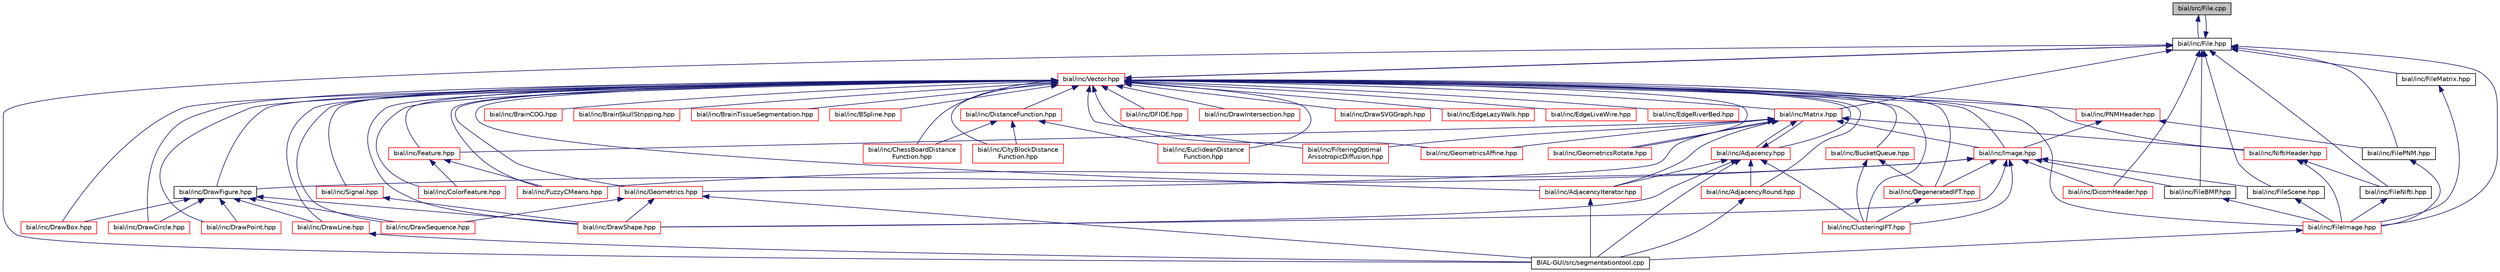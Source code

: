 digraph "bial/src/File.cpp"
{
  edge [fontname="Helvetica",fontsize="10",labelfontname="Helvetica",labelfontsize="10"];
  node [fontname="Helvetica",fontsize="10",shape=record];
  Node1 [label="bial/src/File.cpp",height=0.2,width=0.4,color="black", fillcolor="grey75", style="filled", fontcolor="black"];
  Node1 -> Node2 [dir="back",color="midnightblue",fontsize="10",style="solid",fontname="Helvetica"];
  Node2 [label="bial/inc/File.hpp",height=0.2,width=0.4,color="black", fillcolor="white", style="filled",URL="$_file_8hpp.html"];
  Node2 -> Node3 [dir="back",color="midnightblue",fontsize="10",style="solid",fontname="Helvetica"];
  Node3 [label="bial/inc/Vector.hpp",height=0.2,width=0.4,color="red", fillcolor="white", style="filled",URL="$_vector_8hpp.html",tooltip="Content: Vector class   Description: A vector that calls almost all std::vector functions (C++11 stan..."];
  Node3 -> Node4 [dir="back",color="midnightblue",fontsize="10",style="solid",fontname="Helvetica"];
  Node4 [label="bial/inc/Matrix.hpp",height=0.2,width=0.4,color="red", fillcolor="white", style="filled",URL="$_matrix_8hpp.html"];
  Node4 -> Node5 [dir="back",color="midnightblue",fontsize="10",style="solid",fontname="Helvetica"];
  Node5 [label="bial/inc/Adjacency.hpp",height=0.2,width=0.4,color="red", fillcolor="white", style="filled",URL="$_adjacency_8hpp.html"];
  Node5 -> Node4 [dir="back",color="midnightblue",fontsize="10",style="solid",fontname="Helvetica"];
  Node5 -> Node6 [dir="back",color="midnightblue",fontsize="10",style="solid",fontname="Helvetica"];
  Node6 [label="bial/inc/AdjacencyIterator.hpp",height=0.2,width=0.4,color="red", fillcolor="white", style="filled",URL="$_adjacency_iterator_8hpp.html"];
  Node6 -> Node7 [dir="back",color="midnightblue",fontsize="10",style="solid",fontname="Helvetica"];
  Node7 [label="BIAL-GUI/src/segmentationtool.cpp",height=0.2,width=0.4,color="black", fillcolor="white", style="filled",URL="$segmentationtool_8cpp.html"];
  Node5 -> Node8 [dir="back",color="midnightblue",fontsize="10",style="solid",fontname="Helvetica"];
  Node8 [label="bial/inc/AdjacencyRound.hpp",height=0.2,width=0.4,color="red", fillcolor="white", style="filled",URL="$_adjacency_round_8hpp.html"];
  Node8 -> Node7 [dir="back",color="midnightblue",fontsize="10",style="solid",fontname="Helvetica"];
  Node5 -> Node9 [dir="back",color="midnightblue",fontsize="10",style="solid",fontname="Helvetica"];
  Node9 [label="bial/inc/ClusteringIFT.hpp",height=0.2,width=0.4,color="red", fillcolor="white", style="filled",URL="$_clustering_i_f_t_8hpp.html"];
  Node5 -> Node10 [dir="back",color="midnightblue",fontsize="10",style="solid",fontname="Helvetica"];
  Node10 [label="bial/inc/DrawShape.hpp",height=0.2,width=0.4,color="red", fillcolor="white", style="filled",URL="$_draw_shape_8hpp.html"];
  Node5 -> Node7 [dir="back",color="midnightblue",fontsize="10",style="solid",fontname="Helvetica"];
  Node4 -> Node6 [dir="back",color="midnightblue",fontsize="10",style="solid",fontname="Helvetica"];
  Node4 -> Node11 [dir="back",color="midnightblue",fontsize="10",style="solid",fontname="Helvetica"];
  Node11 [label="bial/inc/Image.hpp",height=0.2,width=0.4,color="red", fillcolor="white", style="filled",URL="$_image_8hpp.html"];
  Node11 -> Node12 [dir="back",color="midnightblue",fontsize="10",style="solid",fontname="Helvetica"];
  Node12 [label="bial/inc/DegeneratedIFT.hpp",height=0.2,width=0.4,color="red", fillcolor="white", style="filled",URL="$_degenerated_i_f_t_8hpp.html"];
  Node12 -> Node9 [dir="back",color="midnightblue",fontsize="10",style="solid",fontname="Helvetica"];
  Node11 -> Node9 [dir="back",color="midnightblue",fontsize="10",style="solid",fontname="Helvetica"];
  Node11 -> Node13 [dir="back",color="midnightblue",fontsize="10",style="solid",fontname="Helvetica"];
  Node13 [label="bial/inc/DicomHeader.hpp",height=0.2,width=0.4,color="red", fillcolor="white", style="filled",URL="$_dicom_header_8hpp.html",tooltip="Content: Dicom header reader   Description: Reads Dicom file and header containts. Based on Fabio Kawaoka Takase implementation.   Future add-on&#39;s: - Translate all comments to English. Reformat code to Bial standard. "];
  Node11 -> Node14 [dir="back",color="midnightblue",fontsize="10",style="solid",fontname="Helvetica"];
  Node14 [label="bial/inc/DrawFigure.hpp",height=0.2,width=0.4,color="black", fillcolor="white", style="filled",URL="$_draw_figure_8hpp.html"];
  Node14 -> Node15 [dir="back",color="midnightblue",fontsize="10",style="solid",fontname="Helvetica"];
  Node15 [label="bial/inc/DrawBox.hpp",height=0.2,width=0.4,color="red", fillcolor="white", style="filled",URL="$_draw_box_8hpp.html"];
  Node14 -> Node16 [dir="back",color="midnightblue",fontsize="10",style="solid",fontname="Helvetica"];
  Node16 [label="bial/inc/DrawCircle.hpp",height=0.2,width=0.4,color="red", fillcolor="white", style="filled",URL="$_draw_circle_8hpp.html"];
  Node14 -> Node17 [dir="back",color="midnightblue",fontsize="10",style="solid",fontname="Helvetica"];
  Node17 [label="bial/inc/DrawLine.hpp",height=0.2,width=0.4,color="red", fillcolor="white", style="filled",URL="$_draw_line_8hpp.html"];
  Node17 -> Node7 [dir="back",color="midnightblue",fontsize="10",style="solid",fontname="Helvetica"];
  Node14 -> Node18 [dir="back",color="midnightblue",fontsize="10",style="solid",fontname="Helvetica"];
  Node18 [label="bial/inc/DrawPoint.hpp",height=0.2,width=0.4,color="red", fillcolor="white", style="filled",URL="$_draw_point_8hpp.html"];
  Node14 -> Node19 [dir="back",color="midnightblue",fontsize="10",style="solid",fontname="Helvetica"];
  Node19 [label="bial/inc/DrawSequence.hpp",height=0.2,width=0.4,color="red", fillcolor="white", style="filled",URL="$_draw_sequence_8hpp.html"];
  Node14 -> Node10 [dir="back",color="midnightblue",fontsize="10",style="solid",fontname="Helvetica"];
  Node11 -> Node10 [dir="back",color="midnightblue",fontsize="10",style="solid",fontname="Helvetica"];
  Node11 -> Node20 [dir="back",color="midnightblue",fontsize="10",style="solid",fontname="Helvetica"];
  Node20 [label="bial/inc/FileBMP.hpp",height=0.2,width=0.4,color="black", fillcolor="white", style="filled",URL="$_file_b_m_p_8hpp.html"];
  Node20 -> Node21 [dir="back",color="midnightblue",fontsize="10",style="solid",fontname="Helvetica"];
  Node21 [label="bial/inc/FileImage.hpp",height=0.2,width=0.4,color="red", fillcolor="white", style="filled",URL="$_file_image_8hpp.html"];
  Node21 -> Node7 [dir="back",color="midnightblue",fontsize="10",style="solid",fontname="Helvetica"];
  Node11 -> Node22 [dir="back",color="midnightblue",fontsize="10",style="solid",fontname="Helvetica"];
  Node22 [label="bial/inc/FileScene.hpp",height=0.2,width=0.4,color="black", fillcolor="white", style="filled",URL="$_file_scene_8hpp.html"];
  Node22 -> Node21 [dir="back",color="midnightblue",fontsize="10",style="solid",fontname="Helvetica"];
  Node11 -> Node23 [dir="back",color="midnightblue",fontsize="10",style="solid",fontname="Helvetica"];
  Node23 [label="bial/inc/FuzzyCMeans.hpp",height=0.2,width=0.4,color="red", fillcolor="white", style="filled",URL="$_fuzzy_c_means_8hpp.html",tooltip="Content: FuzzyCMeans class   Description: Implementation of Fuzzy C-Means clustering algorithm for 3D..."];
  Node4 -> Node24 [dir="back",color="midnightblue",fontsize="10",style="solid",fontname="Helvetica"];
  Node24 [label="bial/inc/Feature.hpp",height=0.2,width=0.4,color="red", fillcolor="white", style="filled",URL="$_feature_8hpp.html"];
  Node24 -> Node25 [dir="back",color="midnightblue",fontsize="10",style="solid",fontname="Helvetica"];
  Node25 [label="bial/inc/ColorFeature.hpp",height=0.2,width=0.4,color="red", fillcolor="white", style="filled",URL="$_color_feature_8hpp.html"];
  Node24 -> Node23 [dir="back",color="midnightblue",fontsize="10",style="solid",fontname="Helvetica"];
  Node4 -> Node26 [dir="back",color="midnightblue",fontsize="10",style="solid",fontname="Helvetica"];
  Node26 [label="bial/inc/Geometrics.hpp",height=0.2,width=0.4,color="red", fillcolor="white", style="filled",URL="$_geometrics_8hpp.html"];
  Node26 -> Node19 [dir="back",color="midnightblue",fontsize="10",style="solid",fontname="Helvetica"];
  Node26 -> Node10 [dir="back",color="midnightblue",fontsize="10",style="solid",fontname="Helvetica"];
  Node26 -> Node7 [dir="back",color="midnightblue",fontsize="10",style="solid",fontname="Helvetica"];
  Node4 -> Node27 [dir="back",color="midnightblue",fontsize="10",style="solid",fontname="Helvetica"];
  Node27 [label="bial/inc/NiftiHeader.hpp",height=0.2,width=0.4,color="red", fillcolor="white", style="filled",URL="$_nifti_header_8hpp.html",tooltip="Content: NiftiHeader class   Description: Magnetic Resonance Image class.   Future add-on&#39;s: Complete..."];
  Node27 -> Node28 [dir="back",color="midnightblue",fontsize="10",style="solid",fontname="Helvetica"];
  Node28 [label="bial/inc/FileNifti.hpp",height=0.2,width=0.4,color="black", fillcolor="white", style="filled",URL="$_file_nifti_8hpp.html"];
  Node28 -> Node21 [dir="back",color="midnightblue",fontsize="10",style="solid",fontname="Helvetica"];
  Node27 -> Node21 [dir="back",color="midnightblue",fontsize="10",style="solid",fontname="Helvetica"];
  Node4 -> Node29 [dir="back",color="midnightblue",fontsize="10",style="solid",fontname="Helvetica"];
  Node29 [label="bial/inc/FilteringOptimal\lAnisotropicDiffusion.hpp",height=0.2,width=0.4,color="red", fillcolor="white", style="filled",URL="$_filtering_optimal_anisotropic_diffusion_8hpp.html"];
  Node4 -> Node30 [dir="back",color="midnightblue",fontsize="10",style="solid",fontname="Helvetica"];
  Node30 [label="bial/inc/GeometricsAffine.hpp",height=0.2,width=0.4,color="red", fillcolor="white", style="filled",URL="$_geometrics_affine_8hpp.html"];
  Node4 -> Node31 [dir="back",color="midnightblue",fontsize="10",style="solid",fontname="Helvetica"];
  Node31 [label="bial/inc/GeometricsRotate.hpp",height=0.2,width=0.4,color="red", fillcolor="white", style="filled",URL="$_geometrics_rotate_8hpp.html"];
  Node3 -> Node2 [dir="back",color="midnightblue",fontsize="10",style="solid",fontname="Helvetica"];
  Node3 -> Node5 [dir="back",color="midnightblue",fontsize="10",style="solid",fontname="Helvetica"];
  Node3 -> Node6 [dir="back",color="midnightblue",fontsize="10",style="solid",fontname="Helvetica"];
  Node3 -> Node8 [dir="back",color="midnightblue",fontsize="10",style="solid",fontname="Helvetica"];
  Node3 -> Node32 [dir="back",color="midnightblue",fontsize="10",style="solid",fontname="Helvetica"];
  Node32 [label="bial/inc/BrainCOG.hpp",height=0.2,width=0.4,color="red", fillcolor="white", style="filled",URL="$_brain_c_o_g_8hpp.html"];
  Node3 -> Node33 [dir="back",color="midnightblue",fontsize="10",style="solid",fontname="Helvetica"];
  Node33 [label="bial/inc/BrainSkullStripping.hpp",height=0.2,width=0.4,color="red", fillcolor="white", style="filled",URL="$_brain_skull_stripping_8hpp.html"];
  Node3 -> Node34 [dir="back",color="midnightblue",fontsize="10",style="solid",fontname="Helvetica"];
  Node34 [label="bial/inc/BrainTissueSegmentation.hpp",height=0.2,width=0.4,color="red", fillcolor="white", style="filled",URL="$_brain_tissue_segmentation_8hpp.html"];
  Node3 -> Node35 [dir="back",color="midnightblue",fontsize="10",style="solid",fontname="Helvetica"];
  Node35 [label="bial/inc/BSpline.hpp",height=0.2,width=0.4,color="red", fillcolor="white", style="filled",URL="$_b_spline_8hpp.html"];
  Node3 -> Node36 [dir="back",color="midnightblue",fontsize="10",style="solid",fontname="Helvetica"];
  Node36 [label="bial/inc/BucketQueue.hpp",height=0.2,width=0.4,color="red", fillcolor="white", style="filled",URL="$_bucket_queue_8hpp.html",tooltip="Content: Bucket-sort queue class   Description: A bucket-sort queue. It is useful to sort a large set..."];
  Node36 -> Node9 [dir="back",color="midnightblue",fontsize="10",style="solid",fontname="Helvetica"];
  Node36 -> Node12 [dir="back",color="midnightblue",fontsize="10",style="solid",fontname="Helvetica"];
  Node3 -> Node37 [dir="back",color="midnightblue",fontsize="10",style="solid",fontname="Helvetica"];
  Node37 [label="bial/inc/DistanceFunction.hpp",height=0.2,width=0.4,color="red", fillcolor="white", style="filled",URL="$_distance_function_8hpp.html"];
  Node37 -> Node38 [dir="back",color="midnightblue",fontsize="10",style="solid",fontname="Helvetica"];
  Node38 [label="bial/inc/ChessBoardDistance\lFunction.hpp",height=0.2,width=0.4,color="red", fillcolor="white", style="filled",URL="$_chess_board_distance_function_8hpp.html"];
  Node37 -> Node39 [dir="back",color="midnightblue",fontsize="10",style="solid",fontname="Helvetica"];
  Node39 [label="bial/inc/CityBlockDistance\lFunction.hpp",height=0.2,width=0.4,color="red", fillcolor="white", style="filled",URL="$_city_block_distance_function_8hpp.html"];
  Node37 -> Node40 [dir="back",color="midnightblue",fontsize="10",style="solid",fontname="Helvetica"];
  Node40 [label="bial/inc/EuclideanDistance\lFunction.hpp",height=0.2,width=0.4,color="red", fillcolor="white", style="filled",URL="$_euclidean_distance_function_8hpp.html"];
  Node3 -> Node38 [dir="back",color="midnightblue",fontsize="10",style="solid",fontname="Helvetica"];
  Node3 -> Node39 [dir="back",color="midnightblue",fontsize="10",style="solid",fontname="Helvetica"];
  Node3 -> Node41 [dir="back",color="midnightblue",fontsize="10",style="solid",fontname="Helvetica"];
  Node41 [label="bial/inc/PNMHeader.hpp",height=0.2,width=0.4,color="red", fillcolor="white", style="filled",URL="$_p_n_m_header_8hpp.html",tooltip="Content: PNM Header class   Description: PNM Header class.   Future add-on&#39;s: Read function..."];
  Node41 -> Node11 [dir="back",color="midnightblue",fontsize="10",style="solid",fontname="Helvetica"];
  Node41 -> Node42 [dir="back",color="midnightblue",fontsize="10",style="solid",fontname="Helvetica"];
  Node42 [label="bial/inc/FilePNM.hpp",height=0.2,width=0.4,color="black", fillcolor="white", style="filled",URL="$_file_p_n_m_8hpp.html"];
  Node42 -> Node21 [dir="back",color="midnightblue",fontsize="10",style="solid",fontname="Helvetica"];
  Node3 -> Node11 [dir="back",color="midnightblue",fontsize="10",style="solid",fontname="Helvetica"];
  Node3 -> Node12 [dir="back",color="midnightblue",fontsize="10",style="solid",fontname="Helvetica"];
  Node3 -> Node9 [dir="back",color="midnightblue",fontsize="10",style="solid",fontname="Helvetica"];
  Node3 -> Node25 [dir="back",color="midnightblue",fontsize="10",style="solid",fontname="Helvetica"];
  Node3 -> Node24 [dir="back",color="midnightblue",fontsize="10",style="solid",fontname="Helvetica"];
  Node3 -> Node43 [dir="back",color="midnightblue",fontsize="10",style="solid",fontname="Helvetica"];
  Node43 [label="bial/inc/DFIDE.hpp",height=0.2,width=0.4,color="red", fillcolor="white", style="filled",URL="$_d_f_i_d_e_8hpp.html"];
  Node3 -> Node14 [dir="back",color="midnightblue",fontsize="10",style="solid",fontname="Helvetica"];
  Node3 -> Node15 [dir="back",color="midnightblue",fontsize="10",style="solid",fontname="Helvetica"];
  Node3 -> Node16 [dir="back",color="midnightblue",fontsize="10",style="solid",fontname="Helvetica"];
  Node3 -> Node44 [dir="back",color="midnightblue",fontsize="10",style="solid",fontname="Helvetica"];
  Node44 [label="bial/inc/DrawIntersection.hpp",height=0.2,width=0.4,color="red", fillcolor="white", style="filled",URL="$_draw_intersection_8hpp.html"];
  Node3 -> Node17 [dir="back",color="midnightblue",fontsize="10",style="solid",fontname="Helvetica"];
  Node3 -> Node18 [dir="back",color="midnightblue",fontsize="10",style="solid",fontname="Helvetica"];
  Node3 -> Node26 [dir="back",color="midnightblue",fontsize="10",style="solid",fontname="Helvetica"];
  Node3 -> Node19 [dir="back",color="midnightblue",fontsize="10",style="solid",fontname="Helvetica"];
  Node3 -> Node10 [dir="back",color="midnightblue",fontsize="10",style="solid",fontname="Helvetica"];
  Node3 -> Node45 [dir="back",color="midnightblue",fontsize="10",style="solid",fontname="Helvetica"];
  Node45 [label="bial/inc/Signal.hpp",height=0.2,width=0.4,color="red", fillcolor="white", style="filled",URL="$_signal_8hpp.html"];
  Node45 -> Node10 [dir="back",color="midnightblue",fontsize="10",style="solid",fontname="Helvetica"];
  Node3 -> Node46 [dir="back",color="midnightblue",fontsize="10",style="solid",fontname="Helvetica"];
  Node46 [label="bial/inc/DrawSVGGraph.hpp",height=0.2,width=0.4,color="red", fillcolor="white", style="filled",URL="$_draw_s_v_g_graph_8hpp.html"];
  Node3 -> Node47 [dir="back",color="midnightblue",fontsize="10",style="solid",fontname="Helvetica"];
  Node47 [label="bial/inc/EdgeLazyWalk.hpp",height=0.2,width=0.4,color="red", fillcolor="white", style="filled",URL="$_edge_lazy_walk_8hpp.html"];
  Node3 -> Node48 [dir="back",color="midnightblue",fontsize="10",style="solid",fontname="Helvetica"];
  Node48 [label="bial/inc/EdgeLiveWire.hpp",height=0.2,width=0.4,color="red", fillcolor="white", style="filled",URL="$_edge_live_wire_8hpp.html"];
  Node3 -> Node49 [dir="back",color="midnightblue",fontsize="10",style="solid",fontname="Helvetica"];
  Node49 [label="bial/inc/EdgeRiverBed.hpp",height=0.2,width=0.4,color="red", fillcolor="white", style="filled",URL="$_edge_river_bed_8hpp.html"];
  Node3 -> Node40 [dir="back",color="midnightblue",fontsize="10",style="solid",fontname="Helvetica"];
  Node3 -> Node21 [dir="back",color="midnightblue",fontsize="10",style="solid",fontname="Helvetica"];
  Node3 -> Node27 [dir="back",color="midnightblue",fontsize="10",style="solid",fontname="Helvetica"];
  Node3 -> Node29 [dir="back",color="midnightblue",fontsize="10",style="solid",fontname="Helvetica"];
  Node3 -> Node23 [dir="back",color="midnightblue",fontsize="10",style="solid",fontname="Helvetica"];
  Node3 -> Node30 [dir="back",color="midnightblue",fontsize="10",style="solid",fontname="Helvetica"];
  Node3 -> Node31 [dir="back",color="midnightblue",fontsize="10",style="solid",fontname="Helvetica"];
  Node2 -> Node4 [dir="back",color="midnightblue",fontsize="10",style="solid",fontname="Helvetica"];
  Node2 -> Node13 [dir="back",color="midnightblue",fontsize="10",style="solid",fontname="Helvetica"];
  Node2 -> Node20 [dir="back",color="midnightblue",fontsize="10",style="solid",fontname="Helvetica"];
  Node2 -> Node21 [dir="back",color="midnightblue",fontsize="10",style="solid",fontname="Helvetica"];
  Node2 -> Node50 [dir="back",color="midnightblue",fontsize="10",style="solid",fontname="Helvetica"];
  Node50 [label="bial/inc/FileMatrix.hpp",height=0.2,width=0.4,color="black", fillcolor="white", style="filled",URL="$_file_matrix_8hpp.html"];
  Node50 -> Node21 [dir="back",color="midnightblue",fontsize="10",style="solid",fontname="Helvetica"];
  Node2 -> Node28 [dir="back",color="midnightblue",fontsize="10",style="solid",fontname="Helvetica"];
  Node2 -> Node42 [dir="back",color="midnightblue",fontsize="10",style="solid",fontname="Helvetica"];
  Node2 -> Node22 [dir="back",color="midnightblue",fontsize="10",style="solid",fontname="Helvetica"];
  Node2 -> Node1 [dir="back",color="midnightblue",fontsize="10",style="solid",fontname="Helvetica"];
  Node2 -> Node7 [dir="back",color="midnightblue",fontsize="10",style="solid",fontname="Helvetica"];
}
